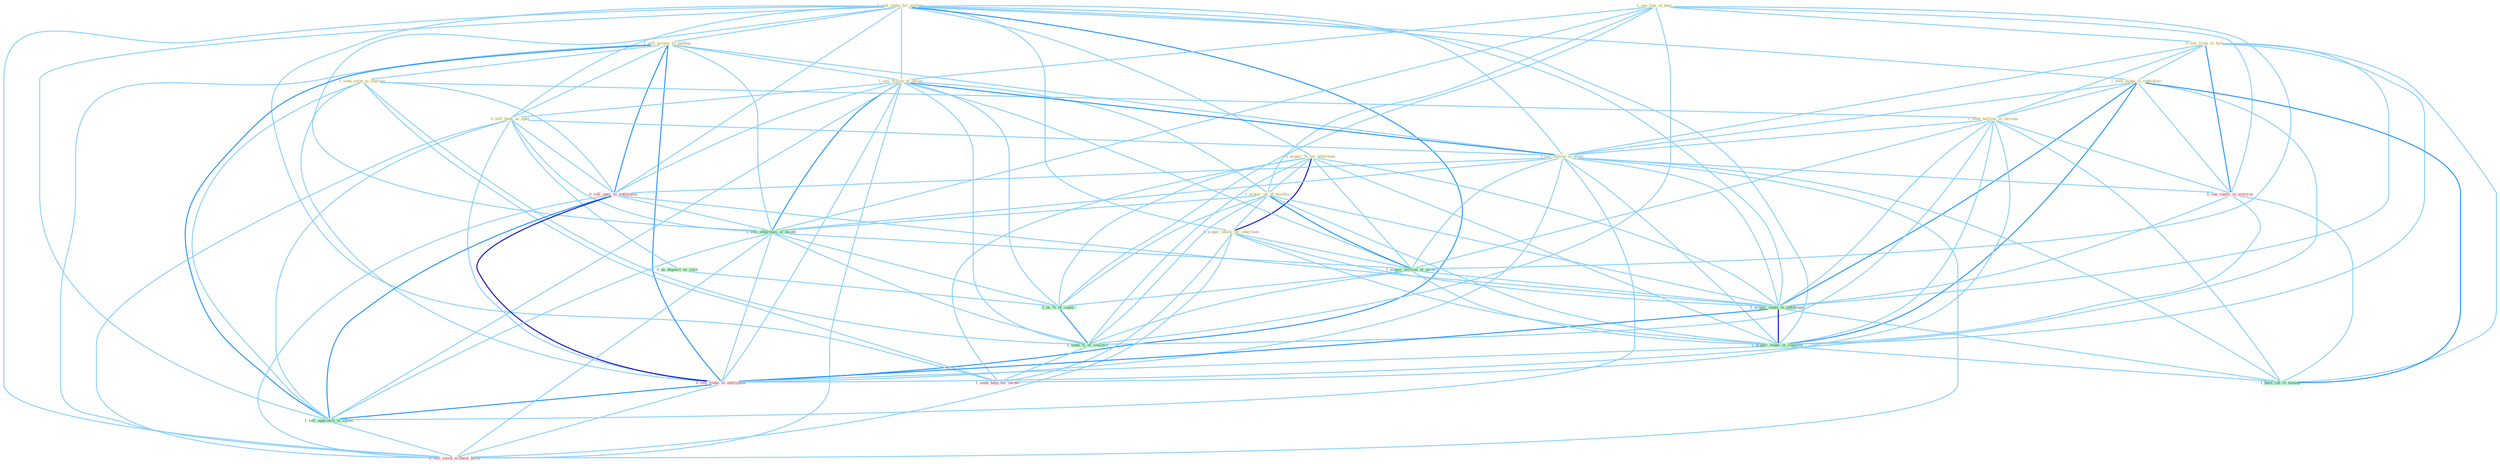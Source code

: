 Graph G{ 
    node
    [shape=polygon,style=filled,width=.5,height=.06,color="#BDFCC9",fixedsize=true,fontsize=4,
    fontcolor="#2f4f4f"];
    {node
    [color="#ffffe0", fontcolor="#8b7d6b"] "0_sell_stake_for_million " "1_see_low_of_busi " "0_acquir_%_for_othernum " "0_see_ironi_in_fact " "1_sell_access_to_packag " "1_seek_solut_to_shortag " "1_hold_stake_in_subsidiari " "1_seek_million_in_increas " "1_sell_billion_of_dollar " "1_acquir_on_of_machin " "0_sell_bank_as_oper " "1_sell_billion_in_asset " "0_acquir_stock_for_othernum "}
{node [color="#fff0f5", fontcolor="#b22222"] "0_sell_oper_to_entitynam " "0_see_vaniti_in_everyon " "0_sell_stake_to_entitynam " "0_sell_stock_without_hitch " "1_seek_help_for_owner "}
edge [color="#B0E2FF"];

	"0_sell_stake_for_million " -- "0_acquir_%_for_othernum " [w="1", color="#87cefa" ];
	"0_sell_stake_for_million " -- "1_sell_access_to_packag " [w="1", color="#87cefa" ];
	"0_sell_stake_for_million " -- "1_hold_stake_in_subsidiari " [w="1", color="#87cefa" ];
	"0_sell_stake_for_million " -- "1_sell_billion_of_dollar " [w="1", color="#87cefa" ];
	"0_sell_stake_for_million " -- "0_sell_bank_as_oper " [w="1", color="#87cefa" ];
	"0_sell_stake_for_million " -- "1_sell_billion_in_asset " [w="1", color="#87cefa" ];
	"0_sell_stake_for_million " -- "0_acquir_stock_for_othernum " [w="1", color="#87cefa" ];
	"0_sell_stake_for_million " -- "0_sell_oper_to_entitynam " [w="1", color="#87cefa" ];
	"0_sell_stake_for_million " -- "1_sell_othernum_of_model " [w="1", color="#87cefa" ];
	"0_sell_stake_for_million " -- "1_acquir_stake_in_entitynam " [w="1", color="#87cefa" ];
	"0_sell_stake_for_million " -- "1_acquir_stake_in_compani " [w="1", color="#87cefa" ];
	"0_sell_stake_for_million " -- "0_sell_stake_to_entitynam " [w="2", color="#1e90ff" , len=0.8];
	"0_sell_stake_for_million " -- "1_sell_approach_to_client " [w="1", color="#87cefa" ];
	"0_sell_stake_for_million " -- "0_sell_stock_without_hitch " [w="1", color="#87cefa" ];
	"0_sell_stake_for_million " -- "1_seek_help_for_owner " [w="1", color="#87cefa" ];
	"1_see_low_of_busi " -- "0_see_ironi_in_fact " [w="1", color="#87cefa" ];
	"1_see_low_of_busi " -- "1_sell_billion_of_dollar " [w="1", color="#87cefa" ];
	"1_see_low_of_busi " -- "1_acquir_on_of_machin " [w="1", color="#87cefa" ];
	"1_see_low_of_busi " -- "1_sell_othernum_of_model " [w="1", color="#87cefa" ];
	"1_see_low_of_busi " -- "0_see_vaniti_in_everyon " [w="1", color="#87cefa" ];
	"1_see_low_of_busi " -- "1_acquir_million_of_asset " [w="1", color="#87cefa" ];
	"1_see_low_of_busi " -- "1_us_%_of_capac " [w="1", color="#87cefa" ];
	"1_see_low_of_busi " -- "1_seek_%_of_concern " [w="1", color="#87cefa" ];
	"0_acquir_%_for_othernum " -- "1_acquir_on_of_machin " [w="1", color="#87cefa" ];
	"0_acquir_%_for_othernum " -- "0_acquir_stock_for_othernum " [w="3", color="#0000cd" , len=0.6];
	"0_acquir_%_for_othernum " -- "1_acquir_million_of_asset " [w="1", color="#87cefa" ];
	"0_acquir_%_for_othernum " -- "1_acquir_stake_in_entitynam " [w="1", color="#87cefa" ];
	"0_acquir_%_for_othernum " -- "1_acquir_stake_in_compani " [w="1", color="#87cefa" ];
	"0_acquir_%_for_othernum " -- "1_us_%_of_capac " [w="1", color="#87cefa" ];
	"0_acquir_%_for_othernum " -- "1_seek_%_of_concern " [w="1", color="#87cefa" ];
	"0_acquir_%_for_othernum " -- "1_seek_help_for_owner " [w="1", color="#87cefa" ];
	"0_see_ironi_in_fact " -- "1_hold_stake_in_subsidiari " [w="1", color="#87cefa" ];
	"0_see_ironi_in_fact " -- "1_seek_million_in_increas " [w="1", color="#87cefa" ];
	"0_see_ironi_in_fact " -- "1_sell_billion_in_asset " [w="1", color="#87cefa" ];
	"0_see_ironi_in_fact " -- "0_see_vaniti_in_everyon " [w="2", color="#1e90ff" , len=0.8];
	"0_see_ironi_in_fact " -- "1_acquir_stake_in_entitynam " [w="1", color="#87cefa" ];
	"0_see_ironi_in_fact " -- "1_acquir_stake_in_compani " [w="1", color="#87cefa" ];
	"0_see_ironi_in_fact " -- "1_hold_job_in_manag " [w="1", color="#87cefa" ];
	"1_sell_access_to_packag " -- "1_seek_solut_to_shortag " [w="1", color="#87cefa" ];
	"1_sell_access_to_packag " -- "1_sell_billion_of_dollar " [w="1", color="#87cefa" ];
	"1_sell_access_to_packag " -- "0_sell_bank_as_oper " [w="1", color="#87cefa" ];
	"1_sell_access_to_packag " -- "1_sell_billion_in_asset " [w="1", color="#87cefa" ];
	"1_sell_access_to_packag " -- "0_sell_oper_to_entitynam " [w="2", color="#1e90ff" , len=0.8];
	"1_sell_access_to_packag " -- "1_sell_othernum_of_model " [w="1", color="#87cefa" ];
	"1_sell_access_to_packag " -- "0_sell_stake_to_entitynam " [w="2", color="#1e90ff" , len=0.8];
	"1_sell_access_to_packag " -- "1_sell_approach_to_client " [w="2", color="#1e90ff" , len=0.8];
	"1_sell_access_to_packag " -- "0_sell_stock_without_hitch " [w="1", color="#87cefa" ];
	"1_seek_solut_to_shortag " -- "1_seek_million_in_increas " [w="1", color="#87cefa" ];
	"1_seek_solut_to_shortag " -- "0_sell_oper_to_entitynam " [w="1", color="#87cefa" ];
	"1_seek_solut_to_shortag " -- "0_sell_stake_to_entitynam " [w="1", color="#87cefa" ];
	"1_seek_solut_to_shortag " -- "1_sell_approach_to_client " [w="1", color="#87cefa" ];
	"1_seek_solut_to_shortag " -- "1_seek_%_of_concern " [w="1", color="#87cefa" ];
	"1_seek_solut_to_shortag " -- "1_seek_help_for_owner " [w="1", color="#87cefa" ];
	"1_hold_stake_in_subsidiari " -- "1_seek_million_in_increas " [w="1", color="#87cefa" ];
	"1_hold_stake_in_subsidiari " -- "1_sell_billion_in_asset " [w="1", color="#87cefa" ];
	"1_hold_stake_in_subsidiari " -- "0_see_vaniti_in_everyon " [w="1", color="#87cefa" ];
	"1_hold_stake_in_subsidiari " -- "1_acquir_stake_in_entitynam " [w="2", color="#1e90ff" , len=0.8];
	"1_hold_stake_in_subsidiari " -- "1_acquir_stake_in_compani " [w="2", color="#1e90ff" , len=0.8];
	"1_hold_stake_in_subsidiari " -- "0_sell_stake_to_entitynam " [w="1", color="#87cefa" ];
	"1_hold_stake_in_subsidiari " -- "1_hold_job_in_manag " [w="2", color="#1e90ff" , len=0.8];
	"1_seek_million_in_increas " -- "1_sell_billion_in_asset " [w="1", color="#87cefa" ];
	"1_seek_million_in_increas " -- "0_see_vaniti_in_everyon " [w="1", color="#87cefa" ];
	"1_seek_million_in_increas " -- "1_acquir_million_of_asset " [w="1", color="#87cefa" ];
	"1_seek_million_in_increas " -- "1_acquir_stake_in_entitynam " [w="1", color="#87cefa" ];
	"1_seek_million_in_increas " -- "1_acquir_stake_in_compani " [w="1", color="#87cefa" ];
	"1_seek_million_in_increas " -- "1_hold_job_in_manag " [w="1", color="#87cefa" ];
	"1_seek_million_in_increas " -- "1_seek_%_of_concern " [w="1", color="#87cefa" ];
	"1_seek_million_in_increas " -- "1_seek_help_for_owner " [w="1", color="#87cefa" ];
	"1_sell_billion_of_dollar " -- "1_acquir_on_of_machin " [w="1", color="#87cefa" ];
	"1_sell_billion_of_dollar " -- "0_sell_bank_as_oper " [w="1", color="#87cefa" ];
	"1_sell_billion_of_dollar " -- "1_sell_billion_in_asset " [w="2", color="#1e90ff" , len=0.8];
	"1_sell_billion_of_dollar " -- "0_sell_oper_to_entitynam " [w="1", color="#87cefa" ];
	"1_sell_billion_of_dollar " -- "1_sell_othernum_of_model " [w="2", color="#1e90ff" , len=0.8];
	"1_sell_billion_of_dollar " -- "1_acquir_million_of_asset " [w="1", color="#87cefa" ];
	"1_sell_billion_of_dollar " -- "0_sell_stake_to_entitynam " [w="1", color="#87cefa" ];
	"1_sell_billion_of_dollar " -- "1_us_%_of_capac " [w="1", color="#87cefa" ];
	"1_sell_billion_of_dollar " -- "1_sell_approach_to_client " [w="1", color="#87cefa" ];
	"1_sell_billion_of_dollar " -- "0_sell_stock_without_hitch " [w="1", color="#87cefa" ];
	"1_sell_billion_of_dollar " -- "1_seek_%_of_concern " [w="1", color="#87cefa" ];
	"1_acquir_on_of_machin " -- "0_acquir_stock_for_othernum " [w="1", color="#87cefa" ];
	"1_acquir_on_of_machin " -- "1_sell_othernum_of_model " [w="1", color="#87cefa" ];
	"1_acquir_on_of_machin " -- "1_acquir_million_of_asset " [w="2", color="#1e90ff" , len=0.8];
	"1_acquir_on_of_machin " -- "1_acquir_stake_in_entitynam " [w="1", color="#87cefa" ];
	"1_acquir_on_of_machin " -- "1_acquir_stake_in_compani " [w="1", color="#87cefa" ];
	"1_acquir_on_of_machin " -- "1_us_%_of_capac " [w="1", color="#87cefa" ];
	"1_acquir_on_of_machin " -- "1_seek_%_of_concern " [w="1", color="#87cefa" ];
	"0_sell_bank_as_oper " -- "1_sell_billion_in_asset " [w="1", color="#87cefa" ];
	"0_sell_bank_as_oper " -- "0_sell_oper_to_entitynam " [w="1", color="#87cefa" ];
	"0_sell_bank_as_oper " -- "1_sell_othernum_of_model " [w="1", color="#87cefa" ];
	"0_sell_bank_as_oper " -- "0_us_deposit_as_cach " [w="1", color="#87cefa" ];
	"0_sell_bank_as_oper " -- "0_sell_stake_to_entitynam " [w="1", color="#87cefa" ];
	"0_sell_bank_as_oper " -- "1_sell_approach_to_client " [w="1", color="#87cefa" ];
	"0_sell_bank_as_oper " -- "0_sell_stock_without_hitch " [w="1", color="#87cefa" ];
	"1_sell_billion_in_asset " -- "0_sell_oper_to_entitynam " [w="1", color="#87cefa" ];
	"1_sell_billion_in_asset " -- "1_sell_othernum_of_model " [w="1", color="#87cefa" ];
	"1_sell_billion_in_asset " -- "0_see_vaniti_in_everyon " [w="1", color="#87cefa" ];
	"1_sell_billion_in_asset " -- "1_acquir_million_of_asset " [w="1", color="#87cefa" ];
	"1_sell_billion_in_asset " -- "1_acquir_stake_in_entitynam " [w="1", color="#87cefa" ];
	"1_sell_billion_in_asset " -- "1_acquir_stake_in_compani " [w="1", color="#87cefa" ];
	"1_sell_billion_in_asset " -- "0_sell_stake_to_entitynam " [w="1", color="#87cefa" ];
	"1_sell_billion_in_asset " -- "1_sell_approach_to_client " [w="1", color="#87cefa" ];
	"1_sell_billion_in_asset " -- "1_hold_job_in_manag " [w="1", color="#87cefa" ];
	"1_sell_billion_in_asset " -- "0_sell_stock_without_hitch " [w="1", color="#87cefa" ];
	"0_acquir_stock_for_othernum " -- "1_acquir_million_of_asset " [w="1", color="#87cefa" ];
	"0_acquir_stock_for_othernum " -- "1_acquir_stake_in_entitynam " [w="1", color="#87cefa" ];
	"0_acquir_stock_for_othernum " -- "1_acquir_stake_in_compani " [w="1", color="#87cefa" ];
	"0_acquir_stock_for_othernum " -- "0_sell_stock_without_hitch " [w="1", color="#87cefa" ];
	"0_acquir_stock_for_othernum " -- "1_seek_help_for_owner " [w="1", color="#87cefa" ];
	"0_sell_oper_to_entitynam " -- "1_sell_othernum_of_model " [w="1", color="#87cefa" ];
	"0_sell_oper_to_entitynam " -- "1_acquir_stake_in_entitynam " [w="1", color="#87cefa" ];
	"0_sell_oper_to_entitynam " -- "0_sell_stake_to_entitynam " [w="3", color="#0000cd" , len=0.6];
	"0_sell_oper_to_entitynam " -- "1_sell_approach_to_client " [w="2", color="#1e90ff" , len=0.8];
	"0_sell_oper_to_entitynam " -- "0_sell_stock_without_hitch " [w="1", color="#87cefa" ];
	"1_sell_othernum_of_model " -- "1_acquir_million_of_asset " [w="1", color="#87cefa" ];
	"1_sell_othernum_of_model " -- "0_sell_stake_to_entitynam " [w="1", color="#87cefa" ];
	"1_sell_othernum_of_model " -- "1_us_%_of_capac " [w="1", color="#87cefa" ];
	"1_sell_othernum_of_model " -- "1_sell_approach_to_client " [w="1", color="#87cefa" ];
	"1_sell_othernum_of_model " -- "0_sell_stock_without_hitch " [w="1", color="#87cefa" ];
	"1_sell_othernum_of_model " -- "1_seek_%_of_concern " [w="1", color="#87cefa" ];
	"0_see_vaniti_in_everyon " -- "1_acquir_stake_in_entitynam " [w="1", color="#87cefa" ];
	"0_see_vaniti_in_everyon " -- "1_acquir_stake_in_compani " [w="1", color="#87cefa" ];
	"0_see_vaniti_in_everyon " -- "1_hold_job_in_manag " [w="1", color="#87cefa" ];
	"1_acquir_million_of_asset " -- "1_acquir_stake_in_entitynam " [w="1", color="#87cefa" ];
	"1_acquir_million_of_asset " -- "1_acquir_stake_in_compani " [w="1", color="#87cefa" ];
	"1_acquir_million_of_asset " -- "1_us_%_of_capac " [w="1", color="#87cefa" ];
	"1_acquir_million_of_asset " -- "1_seek_%_of_concern " [w="1", color="#87cefa" ];
	"0_us_deposit_as_cach " -- "1_us_%_of_capac " [w="1", color="#87cefa" ];
	"1_acquir_stake_in_entitynam " -- "1_acquir_stake_in_compani " [w="3", color="#0000cd" , len=0.6];
	"1_acquir_stake_in_entitynam " -- "0_sell_stake_to_entitynam " [w="2", color="#1e90ff" , len=0.8];
	"1_acquir_stake_in_entitynam " -- "1_hold_job_in_manag " [w="1", color="#87cefa" ];
	"1_acquir_stake_in_compani " -- "0_sell_stake_to_entitynam " [w="1", color="#87cefa" ];
	"1_acquir_stake_in_compani " -- "1_hold_job_in_manag " [w="1", color="#87cefa" ];
	"0_sell_stake_to_entitynam " -- "1_sell_approach_to_client " [w="2", color="#1e90ff" , len=0.8];
	"0_sell_stake_to_entitynam " -- "0_sell_stock_without_hitch " [w="1", color="#87cefa" ];
	"1_us_%_of_capac " -- "1_seek_%_of_concern " [w="2", color="#1e90ff" , len=0.8];
	"1_sell_approach_to_client " -- "0_sell_stock_without_hitch " [w="1", color="#87cefa" ];
	"1_seek_%_of_concern " -- "1_seek_help_for_owner " [w="1", color="#87cefa" ];
}
